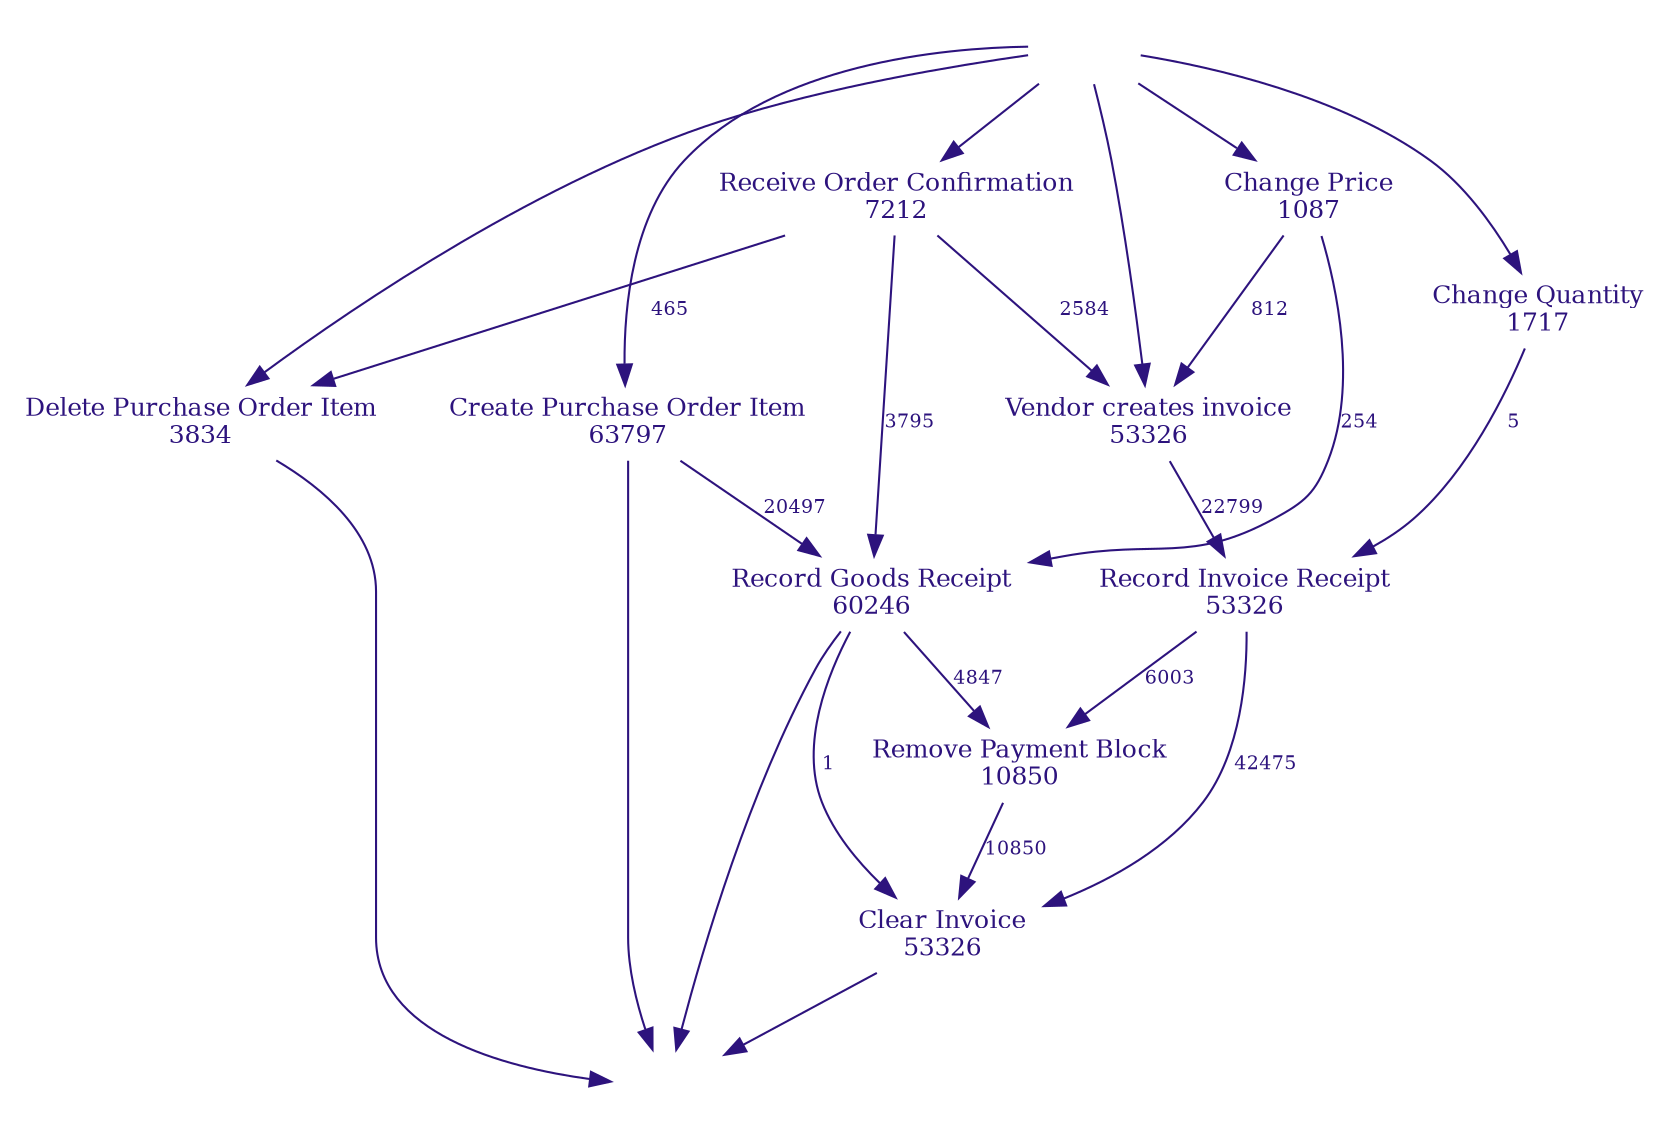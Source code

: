 digraph graph2 {
	node [color="#2d137d" fontcolor="#2d137d" fontsize=12.0 image="11.png" shape=plaintext size=2]
	edge [color="#2d137d" fontcolor="#2d137d" fontsize=9.0]
	"Create Purchase Order Item" [label="Create Purchase Order Item
63797"]
	"Receive Order Confirmation" [label="Receive Order Confirmation
7212"]
	"Record Goods Receipt" [label="Record Goods Receipt
60246"]
	"Vendor creates invoice" [label="Vendor creates invoice
53326"]
	"Record Invoice Receipt" [label="Record Invoice Receipt
53326"]
	"Clear Invoice" [label="Clear Invoice
53326"]
	"Change Quantity" [label="Change Quantity
1717"]
	"Remove Payment Block" [label="Remove Payment Block
10850"]
	"Change Price" [label="Change Price
1087"]
	"Delete Purchase Order Item" [label="Delete Purchase Order Item
3834"]
	startevent [label="" image=""]
	endevent [label="" image=""]
	startevent -> "Create Purchase Order Item"
	startevent -> "Vendor creates invoice"
	startevent -> "Change Quantity"
	startevent -> "Change Price"
	startevent -> "Delete Purchase Order Item"
	startevent -> "Receive Order Confirmation"
	"Clear Invoice" -> endevent
	"Record Goods Receipt" -> endevent
	"Delete Purchase Order Item" -> endevent
	"Create Purchase Order Item" -> endevent
	"Remove Payment Block" -> "Clear Invoice" [label=10850]
	"Receive Order Confirmation" -> "Record Goods Receipt" [label=3795]
	"Change Price" -> "Vendor creates invoice" [label=812]
	"Record Invoice Receipt" -> "Remove Payment Block" [label=6003]
	"Change Quantity" -> "Record Invoice Receipt" [label=5]
	"Receive Order Confirmation" -> "Vendor creates invoice" [label=2584]
	"Record Goods Receipt" -> "Remove Payment Block" [label=4847]
	"Receive Order Confirmation" -> "Delete Purchase Order Item" [label=465]
	"Record Invoice Receipt" -> "Clear Invoice" [label=42475]
	"Create Purchase Order Item" -> "Record Goods Receipt" [label=20497]
	"Record Goods Receipt" -> "Clear Invoice" [label=1]
	"Change Price" -> "Record Goods Receipt" [label=254]
	"Vendor creates invoice" -> "Record Invoice Receipt" [label=22799]
}
